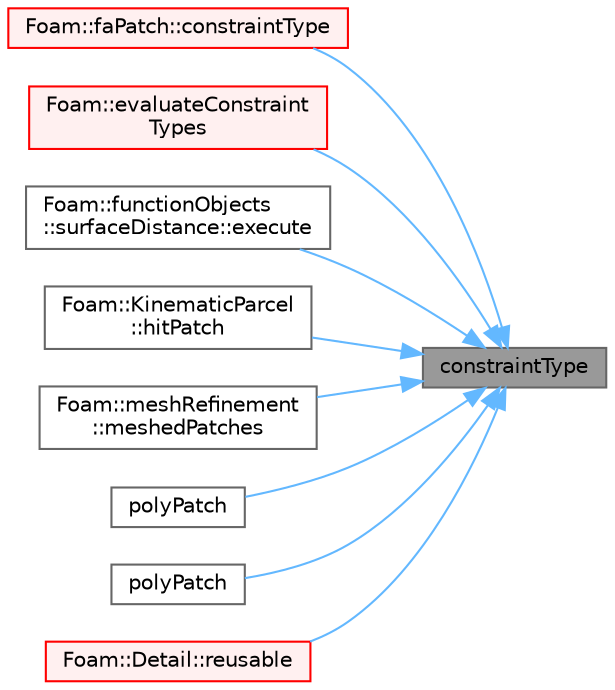 digraph "constraintType"
{
 // LATEX_PDF_SIZE
  bgcolor="transparent";
  edge [fontname=Helvetica,fontsize=10,labelfontname=Helvetica,labelfontsize=10];
  node [fontname=Helvetica,fontsize=10,shape=box,height=0.2,width=0.4];
  rankdir="RL";
  Node1 [id="Node000001",label="constraintType",height=0.2,width=0.4,color="gray40", fillcolor="grey60", style="filled", fontcolor="black",tooltip=" "];
  Node1 -> Node2 [id="edge1_Node000001_Node000002",dir="back",color="steelblue1",style="solid",tooltip=" "];
  Node2 [id="Node000002",label="Foam::faPatch::constraintType",height=0.2,width=0.4,color="red", fillcolor="#FFF0F0", style="filled",URL="$classFoam_1_1faPatch.html#afbae636c924a2d698979b2ef6a26d17a",tooltip=" "];
  Node1 -> Node5 [id="edge2_Node000001_Node000005",dir="back",color="steelblue1",style="solid",tooltip=" "];
  Node5 [id="Node000005",label="Foam::evaluateConstraint\lTypes",height=0.2,width=0.4,color="red", fillcolor="#FFF0F0", style="filled",URL="$namespaceFoam.html#a7c963bc20eaa8de1351e13dedd75801a",tooltip=" "];
  Node1 -> Node7 [id="edge3_Node000001_Node000007",dir="back",color="steelblue1",style="solid",tooltip=" "];
  Node7 [id="Node000007",label="Foam::functionObjects\l::surfaceDistance::execute",height=0.2,width=0.4,color="grey40", fillcolor="white", style="filled",URL="$classFoam_1_1functionObjects_1_1surfaceDistance.html#ae006844a02161d12182ab372ca5c257b",tooltip=" "];
  Node1 -> Node8 [id="edge4_Node000001_Node000008",dir="back",color="steelblue1",style="solid",tooltip=" "];
  Node8 [id="Node000008",label="Foam::KinematicParcel\l::hitPatch",height=0.2,width=0.4,color="grey40", fillcolor="white", style="filled",URL="$classFoam_1_1KinematicParcel.html#ab1cc102ae59269fb462f2a40bc8e7e2d",tooltip=" "];
  Node1 -> Node9 [id="edge5_Node000001_Node000009",dir="back",color="steelblue1",style="solid",tooltip=" "];
  Node9 [id="Node000009",label="Foam::meshRefinement\l::meshedPatches",height=0.2,width=0.4,color="grey40", fillcolor="white", style="filled",URL="$classFoam_1_1meshRefinement.html#a99d01ffe5a584e7f602fdceb6cbd4a6b",tooltip=" "];
  Node1 -> Node10 [id="edge6_Node000001_Node000010",dir="back",color="steelblue1",style="solid",tooltip=" "];
  Node10 [id="Node000010",label="polyPatch",height=0.2,width=0.4,color="grey40", fillcolor="white", style="filled",URL="$classFoam_1_1polyPatch.html#a7e0c982284ee1cb2e7415a2b180b3da2",tooltip=" "];
  Node1 -> Node11 [id="edge7_Node000001_Node000011",dir="back",color="steelblue1",style="solid",tooltip=" "];
  Node11 [id="Node000011",label="polyPatch",height=0.2,width=0.4,color="grey40", fillcolor="white", style="filled",URL="$classFoam_1_1polyPatch.html#aaf78d4262a50cf7e71f170b6594e0c7a",tooltip=" "];
  Node1 -> Node12 [id="edge8_Node000001_Node000012",dir="back",color="steelblue1",style="solid",tooltip=" "];
  Node12 [id="Node000012",label="Foam::Detail::reusable",height=0.2,width=0.4,color="red", fillcolor="#FFF0F0", style="filled",URL="$namespaceFoam_1_1Detail.html#ad03efe71bc21eccba73e65e1836ad09e",tooltip=" "];
}
